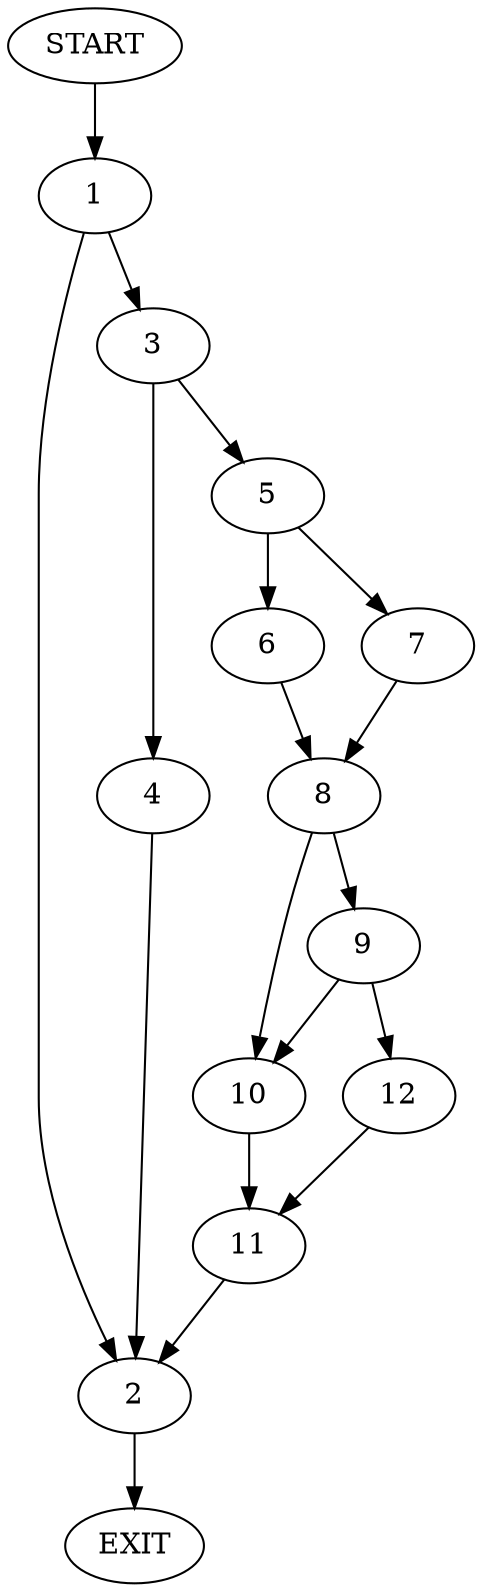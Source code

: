 digraph {
0 [label="START"]
13 [label="EXIT"]
0 -> 1
1 -> 2
1 -> 3
2 -> 13
3 -> 4
3 -> 5
4 -> 2
5 -> 6
5 -> 7
6 -> 8
7 -> 8
8 -> 9
8 -> 10
10 -> 11
9 -> 12
9 -> 10
12 -> 11
11 -> 2
}
